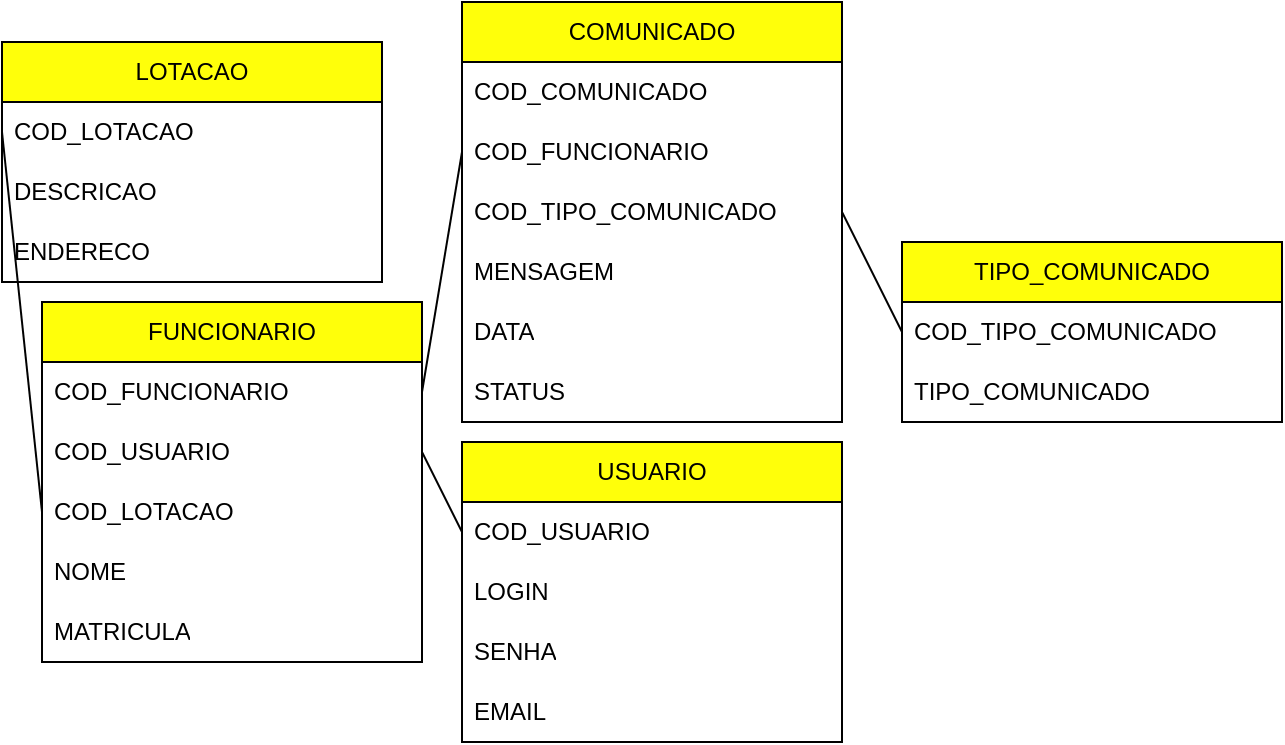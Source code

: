 <mxfile version="21.7.2" type="device">
  <diagram id="I5NB8itt8SIPdAkChYdl" name="Page-1">
    <mxGraphModel dx="821" dy="364" grid="1" gridSize="10" guides="1" tooltips="1" connect="1" arrows="1" fold="1" page="1" pageScale="1" pageWidth="827" pageHeight="1169" math="0" shadow="0">
      <root>
        <mxCell id="0" />
        <mxCell id="1" parent="0" />
        <mxCell id="2AYXVt51raEc5uU4Da1z-1" value="COMUNICADO" style="swimlane;fontStyle=0;childLayout=stackLayout;horizontal=1;startSize=30;horizontalStack=0;resizeParent=1;resizeParentMax=0;resizeLast=0;collapsible=1;marginBottom=0;whiteSpace=wrap;html=1;fillColor=#FFFF0A;" vertex="1" parent="1">
          <mxGeometry x="270" y="20" width="190" height="210" as="geometry" />
        </mxCell>
        <mxCell id="2AYXVt51raEc5uU4Da1z-2" value="COD_COMUNICADO" style="text;strokeColor=none;fillColor=none;align=left;verticalAlign=middle;spacingLeft=4;spacingRight=4;overflow=hidden;points=[[0,0.5],[1,0.5]];portConstraint=eastwest;rotatable=0;whiteSpace=wrap;html=1;" vertex="1" parent="2AYXVt51raEc5uU4Da1z-1">
          <mxGeometry y="30" width="190" height="30" as="geometry" />
        </mxCell>
        <mxCell id="2AYXVt51raEc5uU4Da1z-28" value="COD_FUNCIONARIO" style="text;strokeColor=none;fillColor=none;align=left;verticalAlign=middle;spacingLeft=4;spacingRight=4;overflow=hidden;points=[[0,0.5],[1,0.5]];portConstraint=eastwest;rotatable=0;whiteSpace=wrap;html=1;" vertex="1" parent="2AYXVt51raEc5uU4Da1z-1">
          <mxGeometry y="60" width="190" height="30" as="geometry" />
        </mxCell>
        <mxCell id="2AYXVt51raEc5uU4Da1z-3" value="COD_TIPO_COMUNICADO" style="text;strokeColor=none;fillColor=none;align=left;verticalAlign=middle;spacingLeft=4;spacingRight=4;overflow=hidden;points=[[0,0.5],[1,0.5]];portConstraint=eastwest;rotatable=0;whiteSpace=wrap;html=1;" vertex="1" parent="2AYXVt51raEc5uU4Da1z-1">
          <mxGeometry y="90" width="190" height="30" as="geometry" />
        </mxCell>
        <mxCell id="2AYXVt51raEc5uU4Da1z-4" value="MENSAGEM" style="text;strokeColor=none;fillColor=none;align=left;verticalAlign=middle;spacingLeft=4;spacingRight=4;overflow=hidden;points=[[0,0.5],[1,0.5]];portConstraint=eastwest;rotatable=0;whiteSpace=wrap;html=1;" vertex="1" parent="2AYXVt51raEc5uU4Da1z-1">
          <mxGeometry y="120" width="190" height="30" as="geometry" />
        </mxCell>
        <mxCell id="2AYXVt51raEc5uU4Da1z-27" value="DATA" style="text;strokeColor=none;fillColor=none;align=left;verticalAlign=middle;spacingLeft=4;spacingRight=4;overflow=hidden;points=[[0,0.5],[1,0.5]];portConstraint=eastwest;rotatable=0;whiteSpace=wrap;html=1;" vertex="1" parent="2AYXVt51raEc5uU4Da1z-1">
          <mxGeometry y="150" width="190" height="30" as="geometry" />
        </mxCell>
        <mxCell id="2AYXVt51raEc5uU4Da1z-40" value="STATUS" style="text;strokeColor=none;fillColor=none;align=left;verticalAlign=middle;spacingLeft=4;spacingRight=4;overflow=hidden;points=[[0,0.5],[1,0.5]];portConstraint=eastwest;rotatable=0;whiteSpace=wrap;html=1;" vertex="1" parent="2AYXVt51raEc5uU4Da1z-1">
          <mxGeometry y="180" width="190" height="30" as="geometry" />
        </mxCell>
        <mxCell id="2AYXVt51raEc5uU4Da1z-5" value="TIPO_COMUNICADO" style="swimlane;fontStyle=0;childLayout=stackLayout;horizontal=1;startSize=30;horizontalStack=0;resizeParent=1;resizeParentMax=0;resizeLast=0;collapsible=1;marginBottom=0;whiteSpace=wrap;html=1;fillColor=#FFFF0A;" vertex="1" parent="1">
          <mxGeometry x="490" y="140" width="190" height="90" as="geometry" />
        </mxCell>
        <mxCell id="2AYXVt51raEc5uU4Da1z-6" value="COD_TIPO_COMUNICADO" style="text;strokeColor=none;fillColor=none;align=left;verticalAlign=middle;spacingLeft=4;spacingRight=4;overflow=hidden;points=[[0,0.5],[1,0.5]];portConstraint=eastwest;rotatable=0;whiteSpace=wrap;html=1;" vertex="1" parent="2AYXVt51raEc5uU4Da1z-5">
          <mxGeometry y="30" width="190" height="30" as="geometry" />
        </mxCell>
        <mxCell id="2AYXVt51raEc5uU4Da1z-7" value="TIPO_COMUNICADO" style="text;strokeColor=none;fillColor=none;align=left;verticalAlign=middle;spacingLeft=4;spacingRight=4;overflow=hidden;points=[[0,0.5],[1,0.5]];portConstraint=eastwest;rotatable=0;whiteSpace=wrap;html=1;" vertex="1" parent="2AYXVt51raEc5uU4Da1z-5">
          <mxGeometry y="60" width="190" height="30" as="geometry" />
        </mxCell>
        <mxCell id="2AYXVt51raEc5uU4Da1z-9" value="" style="endArrow=none;html=1;rounded=0;entryX=0;entryY=0.5;entryDx=0;entryDy=0;exitX=1;exitY=0.5;exitDx=0;exitDy=0;" edge="1" parent="1" source="2AYXVt51raEc5uU4Da1z-3" target="2AYXVt51raEc5uU4Da1z-6">
          <mxGeometry width="50" height="50" relative="1" as="geometry">
            <mxPoint x="400" y="320" as="sourcePoint" />
            <mxPoint x="450" y="270" as="targetPoint" />
          </mxGeometry>
        </mxCell>
        <mxCell id="2AYXVt51raEc5uU4Da1z-10" value="USUARIO" style="swimlane;fontStyle=0;childLayout=stackLayout;horizontal=1;startSize=30;horizontalStack=0;resizeParent=1;resizeParentMax=0;resizeLast=0;collapsible=1;marginBottom=0;whiteSpace=wrap;html=1;fillColor=#FFFF0A;" vertex="1" parent="1">
          <mxGeometry x="270" y="240" width="190" height="150" as="geometry" />
        </mxCell>
        <mxCell id="2AYXVt51raEc5uU4Da1z-11" value="COD_USUARIO" style="text;strokeColor=none;fillColor=none;align=left;verticalAlign=middle;spacingLeft=4;spacingRight=4;overflow=hidden;points=[[0,0.5],[1,0.5]];portConstraint=eastwest;rotatable=0;whiteSpace=wrap;html=1;" vertex="1" parent="2AYXVt51raEc5uU4Da1z-10">
          <mxGeometry y="30" width="190" height="30" as="geometry" />
        </mxCell>
        <mxCell id="2AYXVt51raEc5uU4Da1z-12" value="LOGIN" style="text;strokeColor=none;fillColor=none;align=left;verticalAlign=middle;spacingLeft=4;spacingRight=4;overflow=hidden;points=[[0,0.5],[1,0.5]];portConstraint=eastwest;rotatable=0;whiteSpace=wrap;html=1;" vertex="1" parent="2AYXVt51raEc5uU4Da1z-10">
          <mxGeometry y="60" width="190" height="30" as="geometry" />
        </mxCell>
        <mxCell id="2AYXVt51raEc5uU4Da1z-13" value="SENHA" style="text;strokeColor=none;fillColor=none;align=left;verticalAlign=middle;spacingLeft=4;spacingRight=4;overflow=hidden;points=[[0,0.5],[1,0.5]];portConstraint=eastwest;rotatable=0;whiteSpace=wrap;html=1;" vertex="1" parent="2AYXVt51raEc5uU4Da1z-10">
          <mxGeometry y="90" width="190" height="30" as="geometry" />
        </mxCell>
        <mxCell id="2AYXVt51raEc5uU4Da1z-18" value="EMAIL" style="text;strokeColor=none;fillColor=none;align=left;verticalAlign=middle;spacingLeft=4;spacingRight=4;overflow=hidden;points=[[0,0.5],[1,0.5]];portConstraint=eastwest;rotatable=0;whiteSpace=wrap;html=1;" vertex="1" parent="2AYXVt51raEc5uU4Da1z-10">
          <mxGeometry y="120" width="190" height="30" as="geometry" />
        </mxCell>
        <mxCell id="2AYXVt51raEc5uU4Da1z-14" value="FUNCIONARIO" style="swimlane;fontStyle=0;childLayout=stackLayout;horizontal=1;startSize=30;horizontalStack=0;resizeParent=1;resizeParentMax=0;resizeLast=0;collapsible=1;marginBottom=0;whiteSpace=wrap;html=1;fillColor=#FFFF0A;" vertex="1" parent="1">
          <mxGeometry x="60" y="170" width="190" height="180" as="geometry" />
        </mxCell>
        <mxCell id="2AYXVt51raEc5uU4Da1z-15" value="COD_FUNCIONARIO" style="text;strokeColor=none;fillColor=none;align=left;verticalAlign=middle;spacingLeft=4;spacingRight=4;overflow=hidden;points=[[0,0.5],[1,0.5]];portConstraint=eastwest;rotatable=0;whiteSpace=wrap;html=1;" vertex="1" parent="2AYXVt51raEc5uU4Da1z-14">
          <mxGeometry y="30" width="190" height="30" as="geometry" />
        </mxCell>
        <mxCell id="2AYXVt51raEc5uU4Da1z-16" value="COD_USUARIO" style="text;strokeColor=none;fillColor=none;align=left;verticalAlign=middle;spacingLeft=4;spacingRight=4;overflow=hidden;points=[[0,0.5],[1,0.5]];portConstraint=eastwest;rotatable=0;whiteSpace=wrap;html=1;" vertex="1" parent="2AYXVt51raEc5uU4Da1z-14">
          <mxGeometry y="60" width="190" height="30" as="geometry" />
        </mxCell>
        <mxCell id="2AYXVt51raEc5uU4Da1z-17" value="COD_LOTACAO" style="text;strokeColor=none;fillColor=none;align=left;verticalAlign=middle;spacingLeft=4;spacingRight=4;overflow=hidden;points=[[0,0.5],[1,0.5]];portConstraint=eastwest;rotatable=0;whiteSpace=wrap;html=1;" vertex="1" parent="2AYXVt51raEc5uU4Da1z-14">
          <mxGeometry y="90" width="190" height="30" as="geometry" />
        </mxCell>
        <mxCell id="2AYXVt51raEc5uU4Da1z-22" value="NOME" style="text;strokeColor=none;fillColor=none;align=left;verticalAlign=middle;spacingLeft=4;spacingRight=4;overflow=hidden;points=[[0,0.5],[1,0.5]];portConstraint=eastwest;rotatable=0;whiteSpace=wrap;html=1;" vertex="1" parent="2AYXVt51raEc5uU4Da1z-14">
          <mxGeometry y="120" width="190" height="30" as="geometry" />
        </mxCell>
        <mxCell id="2AYXVt51raEc5uU4Da1z-21" value="MATRICULA" style="text;strokeColor=none;fillColor=none;align=left;verticalAlign=middle;spacingLeft=4;spacingRight=4;overflow=hidden;points=[[0,0.5],[1,0.5]];portConstraint=eastwest;rotatable=0;whiteSpace=wrap;html=1;" vertex="1" parent="2AYXVt51raEc5uU4Da1z-14">
          <mxGeometry y="150" width="190" height="30" as="geometry" />
        </mxCell>
        <mxCell id="2AYXVt51raEc5uU4Da1z-19" value="" style="endArrow=none;html=1;rounded=0;entryX=0;entryY=0.5;entryDx=0;entryDy=0;exitX=1;exitY=0.5;exitDx=0;exitDy=0;" edge="1" parent="1" source="2AYXVt51raEc5uU4Da1z-16" target="2AYXVt51raEc5uU4Da1z-11">
          <mxGeometry width="50" height="50" relative="1" as="geometry">
            <mxPoint x="450" y="215" as="sourcePoint" />
            <mxPoint x="490" y="185" as="targetPoint" />
          </mxGeometry>
        </mxCell>
        <mxCell id="2AYXVt51raEc5uU4Da1z-23" value="LOTACAO" style="swimlane;fontStyle=0;childLayout=stackLayout;horizontal=1;startSize=30;horizontalStack=0;resizeParent=1;resizeParentMax=0;resizeLast=0;collapsible=1;marginBottom=0;whiteSpace=wrap;html=1;fillColor=#FFFF0A;" vertex="1" parent="1">
          <mxGeometry x="40" y="40" width="190" height="120" as="geometry" />
        </mxCell>
        <mxCell id="2AYXVt51raEc5uU4Da1z-24" value="COD_LOTACAO" style="text;strokeColor=none;fillColor=none;align=left;verticalAlign=middle;spacingLeft=4;spacingRight=4;overflow=hidden;points=[[0,0.5],[1,0.5]];portConstraint=eastwest;rotatable=0;whiteSpace=wrap;html=1;" vertex="1" parent="2AYXVt51raEc5uU4Da1z-23">
          <mxGeometry y="30" width="190" height="30" as="geometry" />
        </mxCell>
        <mxCell id="2AYXVt51raEc5uU4Da1z-39" value="DESCRICAO" style="text;strokeColor=none;fillColor=none;align=left;verticalAlign=middle;spacingLeft=4;spacingRight=4;overflow=hidden;points=[[0,0.5],[1,0.5]];portConstraint=eastwest;rotatable=0;whiteSpace=wrap;html=1;" vertex="1" parent="2AYXVt51raEc5uU4Da1z-23">
          <mxGeometry y="60" width="190" height="30" as="geometry" />
        </mxCell>
        <mxCell id="2AYXVt51raEc5uU4Da1z-25" value="ENDERECO" style="text;strokeColor=none;fillColor=none;align=left;verticalAlign=middle;spacingLeft=4;spacingRight=4;overflow=hidden;points=[[0,0.5],[1,0.5]];portConstraint=eastwest;rotatable=0;whiteSpace=wrap;html=1;" vertex="1" parent="2AYXVt51raEc5uU4Da1z-23">
          <mxGeometry y="90" width="190" height="30" as="geometry" />
        </mxCell>
        <mxCell id="2AYXVt51raEc5uU4Da1z-26" value="" style="endArrow=none;html=1;rounded=0;entryX=0;entryY=0.5;entryDx=0;entryDy=0;exitX=0;exitY=0.5;exitDx=0;exitDy=0;" edge="1" parent="1" source="2AYXVt51raEc5uU4Da1z-17" target="2AYXVt51raEc5uU4Da1z-24">
          <mxGeometry width="50" height="50" relative="1" as="geometry">
            <mxPoint x="240" y="365" as="sourcePoint" />
            <mxPoint x="270" y="335" as="targetPoint" />
          </mxGeometry>
        </mxCell>
        <mxCell id="2AYXVt51raEc5uU4Da1z-34" value="" style="endArrow=none;html=1;rounded=0;entryX=0;entryY=0.5;entryDx=0;entryDy=0;exitX=1;exitY=0.5;exitDx=0;exitDy=0;" edge="1" parent="1" source="2AYXVt51raEc5uU4Da1z-15" target="2AYXVt51raEc5uU4Da1z-28">
          <mxGeometry width="50" height="50" relative="1" as="geometry">
            <mxPoint x="70" y="365" as="sourcePoint" />
            <mxPoint x="250" y="75" as="targetPoint" />
          </mxGeometry>
        </mxCell>
      </root>
    </mxGraphModel>
  </diagram>
</mxfile>
